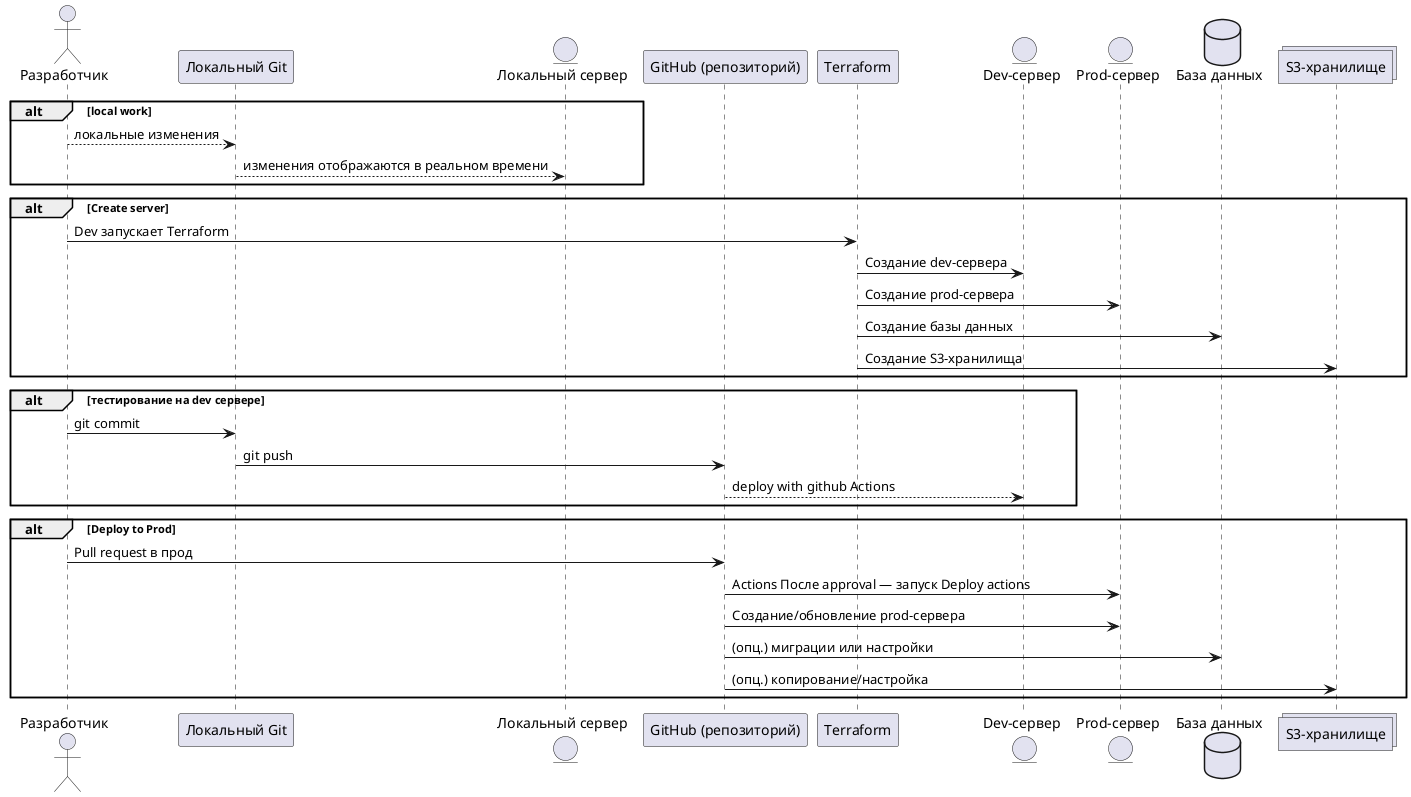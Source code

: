 @startuml
actor Dev as "Разработчик"
participant LocalGit as "Локальный Git"
entity LocalServer as "Локальный сервер"
participant GitHub as "GitHub (репозиторий)"
participant Terraform as "Terraform"
entity HostingDev as "Dev-сервер"
entity HostingProd as "Prod-сервер"
Database DB as "База данных"
Collections S3 as "S3-хранилище"

alt local work
Dev --> LocalGit : локальные изменения
LocalGit ---> LocalServer : изменения отображаются в реальном времени
end

alt Create server
Dev -> Terraform : Dev запускает Terraform

Terraform -> HostingDev : Создание dev-сервера
Terraform -> HostingProd : Создание prod-сервера
Terraform -> DB : Создание базы данных
Terraform -> S3 : Создание S3-хранилища
end

alt тестирование на dev сервере
Dev -> LocalGit : git commit
LocalGit -> GitHub : git push
GitHub --> HostingDev : deploy with github Actions
end

alt Deploy to Prod
Dev -> GitHub : Pull request в прод
GitHub -> HostingProd : Actions После approval — запуск Deploy actions
GitHub-> HostingProd : Создание/обновление prod-сервера
GitHub -> DB : (опц.) миграции или настройки
GitHub -> S3 : (опц.) копирование/настройка
end

@enduml
